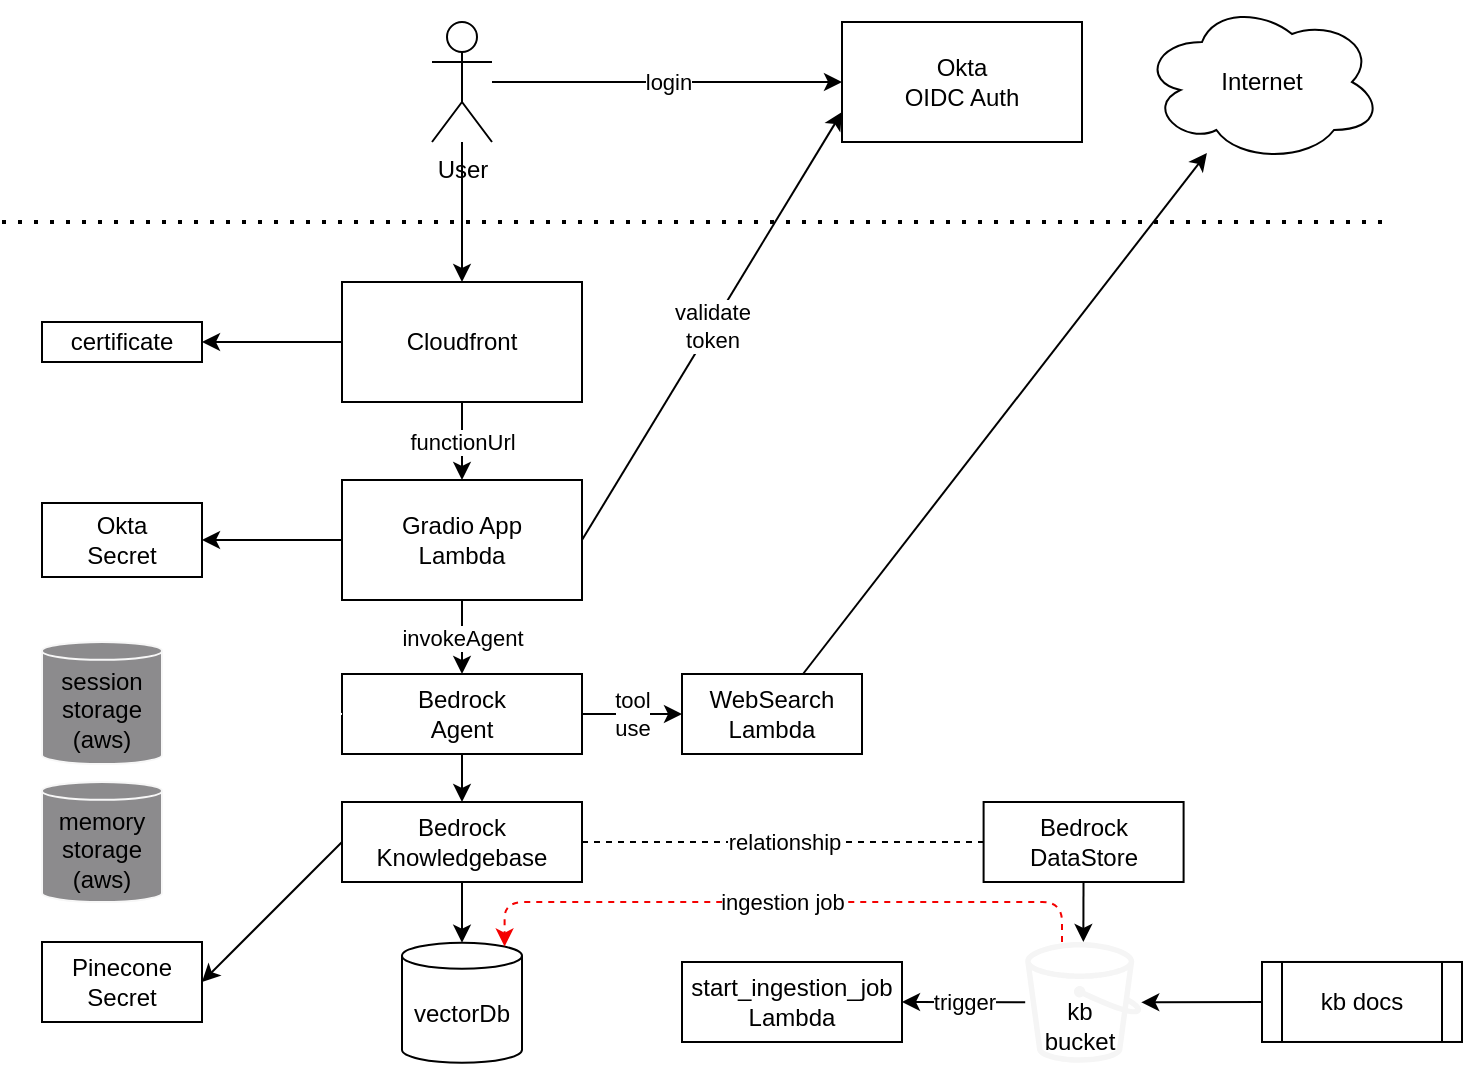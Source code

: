 <mxfile>
    <diagram id="4_nHeri1xpOb9N734Qod" name="Page-1">
        <mxGraphModel dx="830" dy="392" grid="1" gridSize="10" guides="1" tooltips="1" connect="1" arrows="1" fold="1" page="1" pageScale="1" pageWidth="850" pageHeight="1100" math="0" shadow="0">
            <root>
                <mxCell id="0"/>
                <mxCell id="1" parent="0"/>
                <mxCell id="4" value="functionUrl" style="edgeStyle=none;html=1;entryX=0.5;entryY=0;entryDx=0;entryDy=0;" edge="1" parent="1" source="2" target="3">
                    <mxGeometry relative="1" as="geometry"/>
                </mxCell>
                <mxCell id="32" style="edgeStyle=none;html=1;entryX=1;entryY=0.5;entryDx=0;entryDy=0;" edge="1" parent="1" source="2" target="31">
                    <mxGeometry relative="1" as="geometry"/>
                </mxCell>
                <mxCell id="2" value="Cloudfront" style="rounded=0;whiteSpace=wrap;html=1;" vertex="1" parent="1">
                    <mxGeometry x="250" y="150" width="120" height="60" as="geometry"/>
                </mxCell>
                <mxCell id="6" value="invokeAgent" style="edgeStyle=none;html=1;entryX=0.5;entryY=0;entryDx=0;entryDy=0;" edge="1" parent="1" source="3" target="5">
                    <mxGeometry relative="1" as="geometry"/>
                </mxCell>
                <mxCell id="22" style="edgeStyle=none;html=1;entryX=1;entryY=0.5;entryDx=0;entryDy=0;" edge="1" parent="1" source="3" target="19">
                    <mxGeometry relative="1" as="geometry"/>
                </mxCell>
                <mxCell id="24" value="validate&lt;br&gt;token" style="edgeStyle=none;html=1;entryX=0;entryY=0.75;entryDx=0;entryDy=0;exitX=1;exitY=0.5;exitDx=0;exitDy=0;" edge="1" parent="1" source="3" target="23">
                    <mxGeometry relative="1" as="geometry"/>
                </mxCell>
                <mxCell id="3" value="Gradio App&lt;br&gt;Lambda" style="rounded=0;whiteSpace=wrap;html=1;" vertex="1" parent="1">
                    <mxGeometry x="250" y="249" width="120" height="60" as="geometry"/>
                </mxCell>
                <mxCell id="14" value="tool&lt;br&gt;use" style="edgeStyle=none;html=1;" edge="1" parent="1" source="5" target="13">
                    <mxGeometry relative="1" as="geometry"/>
                </mxCell>
                <mxCell id="21" style="edgeStyle=none;html=1;entryX=1;entryY=0.5;entryDx=0;entryDy=0;exitX=0;exitY=0.5;exitDx=0;exitDy=0;" edge="1" parent="1" source="33" target="20">
                    <mxGeometry relative="1" as="geometry"/>
                </mxCell>
                <mxCell id="35" style="edgeStyle=none;html=1;entryX=0.5;entryY=0;entryDx=0;entryDy=0;" edge="1" parent="1" source="5" target="33">
                    <mxGeometry relative="1" as="geometry"/>
                </mxCell>
                <mxCell id="46" style="html=1;entryX=1;entryY=0.5;entryDx=0;entryDy=0;entryPerimeter=0;strokeColor=#ffffff;endArrow=classic;endFill=1;exitX=0;exitY=0.5;exitDx=0;exitDy=0;" edge="1" parent="1" source="5" target="45">
                    <mxGeometry relative="1" as="geometry"/>
                </mxCell>
                <mxCell id="5" value="Bedrock&lt;br&gt;Agent" style="rounded=0;whiteSpace=wrap;html=1;" vertex="1" parent="1">
                    <mxGeometry x="250" y="346" width="120" height="40" as="geometry"/>
                </mxCell>
                <mxCell id="7" value="vectorDb" style="shape=cylinder3;whiteSpace=wrap;html=1;boundedLbl=1;backgroundOutline=1;size=6.5;" vertex="1" parent="1">
                    <mxGeometry x="280" y="480.37" width="60" height="60" as="geometry"/>
                </mxCell>
                <mxCell id="11" value="trigger" style="edgeStyle=none;html=1;entryX=1;entryY=0.5;entryDx=0;entryDy=0;" edge="1" parent="1" source="38" target="10">
                    <mxGeometry relative="1" as="geometry">
                        <mxPoint x="590" y="493.083" as="sourcePoint"/>
                    </mxGeometry>
                </mxCell>
                <mxCell id="10" value="start_ingestion_job&lt;br&gt;Lambda" style="rounded=0;whiteSpace=wrap;html=1;" vertex="1" parent="1">
                    <mxGeometry x="420" y="490" width="110" height="40" as="geometry"/>
                </mxCell>
                <mxCell id="29" style="edgeStyle=none;html=1;" edge="1" parent="1" source="13" target="28">
                    <mxGeometry relative="1" as="geometry"/>
                </mxCell>
                <mxCell id="13" value="WebSearch&lt;br&gt;Lambda" style="rounded=0;whiteSpace=wrap;html=1;" vertex="1" parent="1">
                    <mxGeometry x="420" y="346" width="90" height="40" as="geometry"/>
                </mxCell>
                <mxCell id="19" value="Okta&lt;br&gt;Secret" style="rounded=0;whiteSpace=wrap;html=1;" vertex="1" parent="1">
                    <mxGeometry x="100" y="260.5" width="80" height="37" as="geometry"/>
                </mxCell>
                <mxCell id="20" value="Pinecone&lt;br&gt;Secret" style="rounded=0;whiteSpace=wrap;html=1;" vertex="1" parent="1">
                    <mxGeometry x="100" y="480" width="80" height="40" as="geometry"/>
                </mxCell>
                <mxCell id="23" value="Okta&lt;br&gt;OIDC Auth" style="rounded=0;whiteSpace=wrap;html=1;" vertex="1" parent="1">
                    <mxGeometry x="500" y="20" width="120" height="60" as="geometry"/>
                </mxCell>
                <mxCell id="26" style="edgeStyle=none;html=1;" edge="1" parent="1" source="25" target="2">
                    <mxGeometry relative="1" as="geometry"/>
                </mxCell>
                <mxCell id="27" value="login" style="edgeStyle=none;html=1;" edge="1" parent="1" source="25" target="23">
                    <mxGeometry relative="1" as="geometry"/>
                </mxCell>
                <mxCell id="25" value="User" style="shape=umlActor;verticalLabelPosition=bottom;verticalAlign=top;html=1;outlineConnect=0;" vertex="1" parent="1">
                    <mxGeometry x="295" y="20" width="30" height="60" as="geometry"/>
                </mxCell>
                <mxCell id="28" value="Internet" style="ellipse;shape=cloud;whiteSpace=wrap;html=1;" vertex="1" parent="1">
                    <mxGeometry x="650" y="10" width="120" height="80" as="geometry"/>
                </mxCell>
                <mxCell id="30" value="" style="endArrow=none;dashed=1;html=1;dashPattern=1 3;strokeWidth=2;" edge="1" parent="1">
                    <mxGeometry width="50" height="50" relative="1" as="geometry">
                        <mxPoint x="80" y="120" as="sourcePoint"/>
                        <mxPoint x="770" y="120" as="targetPoint"/>
                    </mxGeometry>
                </mxCell>
                <mxCell id="31" value="certificate" style="rounded=0;whiteSpace=wrap;html=1;" vertex="1" parent="1">
                    <mxGeometry x="100" y="170" width="80" height="20" as="geometry"/>
                </mxCell>
                <mxCell id="36" style="edgeStyle=none;html=1;entryX=0.5;entryY=0;entryDx=0;entryDy=0;entryPerimeter=0;" edge="1" parent="1" source="33" target="7">
                    <mxGeometry relative="1" as="geometry"/>
                </mxCell>
                <mxCell id="39" value="relationship" style="edgeStyle=none;html=1;endArrow=none;endFill=0;dashed=1;" edge="1" parent="1" source="33" target="34">
                    <mxGeometry relative="1" as="geometry"/>
                </mxCell>
                <mxCell id="33" value="Bedrock&lt;br&gt;Knowledgebase" style="rounded=0;whiteSpace=wrap;html=1;" vertex="1" parent="1">
                    <mxGeometry x="250" y="410" width="120" height="40" as="geometry"/>
                </mxCell>
                <mxCell id="37" style="edgeStyle=none;html=1;" edge="1" parent="1" source="34" target="38">
                    <mxGeometry relative="1" as="geometry">
                        <mxPoint x="620" y="490" as="targetPoint"/>
                    </mxGeometry>
                </mxCell>
                <mxCell id="34" value="Bedrock&lt;br&gt;DataStore" style="rounded=0;whiteSpace=wrap;html=1;" vertex="1" parent="1">
                    <mxGeometry x="570.8" y="410" width="100" height="40" as="geometry"/>
                </mxCell>
                <mxCell id="43" value="ingestion job" style="edgeStyle=orthogonalEdgeStyle;html=1;entryX=0.855;entryY=0;entryDx=0;entryDy=1.885;entryPerimeter=0;endArrow=classic;endFill=1;dashed=1;strokeColor=#f40101;" edge="1" parent="1" source="38" target="7">
                    <mxGeometry relative="1" as="geometry">
                        <Array as="points">
                            <mxPoint x="610" y="460"/>
                            <mxPoint x="331" y="460"/>
                        </Array>
                    </mxGeometry>
                </mxCell>
                <mxCell id="38" value="" style="sketch=0;outlineConnect=0;fontColor=#333333;fillColor=#f5f5f5;strokeColor=#666666;dashed=0;verticalLabelPosition=bottom;verticalAlign=top;align=center;html=1;fontSize=12;fontStyle=0;aspect=fixed;pointerEvents=1;shape=mxgraph.aws4.bucket;strokeWidth=1;" vertex="1" parent="1">
                    <mxGeometry x="591.59" y="480" width="58.04" height="60.37" as="geometry"/>
                </mxCell>
                <mxCell id="41" style="edgeStyle=none;html=1;endArrow=classic;endFill=1;" edge="1" parent="1" source="40" target="38">
                    <mxGeometry relative="1" as="geometry"/>
                </mxCell>
                <mxCell id="40" value="kb docs" style="shape=process;whiteSpace=wrap;html=1;backgroundOutline=1;" vertex="1" parent="1">
                    <mxGeometry x="710" y="489.99" width="100" height="40" as="geometry"/>
                </mxCell>
                <mxCell id="42" value="kb&lt;br&gt;bucket" style="text;html=1;strokeColor=none;fillColor=none;align=center;verticalAlign=middle;whiteSpace=wrap;rounded=0;strokeWidth=1;" vertex="1" parent="1">
                    <mxGeometry x="589" y="507.37" width="60" height="30" as="geometry"/>
                </mxCell>
                <mxCell id="44" value="session&lt;br&gt;storage&lt;br&gt;(aws)" style="shape=cylinder3;whiteSpace=wrap;html=1;boundedLbl=1;backgroundOutline=1;size=4.452;strokeWidth=1;strokeColor=#f7f7f7;fillColor=#8c8b8d;" vertex="1" parent="1">
                    <mxGeometry x="100" y="330" width="60" height="61" as="geometry"/>
                </mxCell>
                <mxCell id="45" value="memory&lt;br&gt;storage&lt;br&gt;(aws)" style="shape=cylinder3;whiteSpace=wrap;html=1;boundedLbl=1;backgroundOutline=1;size=4.452;strokeWidth=1;strokeColor=#f7f7f7;fillColor=#8c8b8d;" vertex="1" parent="1">
                    <mxGeometry x="100" y="400" width="60" height="60" as="geometry"/>
                </mxCell>
                <mxCell id="47" style="html=1;entryX=1;entryY=0.5;entryDx=0;entryDy=0;entryPerimeter=0;strokeColor=#ffffff;endArrow=classic;endFill=1;" edge="1" parent="1" target="44">
                    <mxGeometry relative="1" as="geometry">
                        <mxPoint x="250" y="366" as="sourcePoint"/>
                        <mxPoint x="170" y="435.0" as="targetPoint"/>
                    </mxGeometry>
                </mxCell>
            </root>
        </mxGraphModel>
    </diagram>
</mxfile>